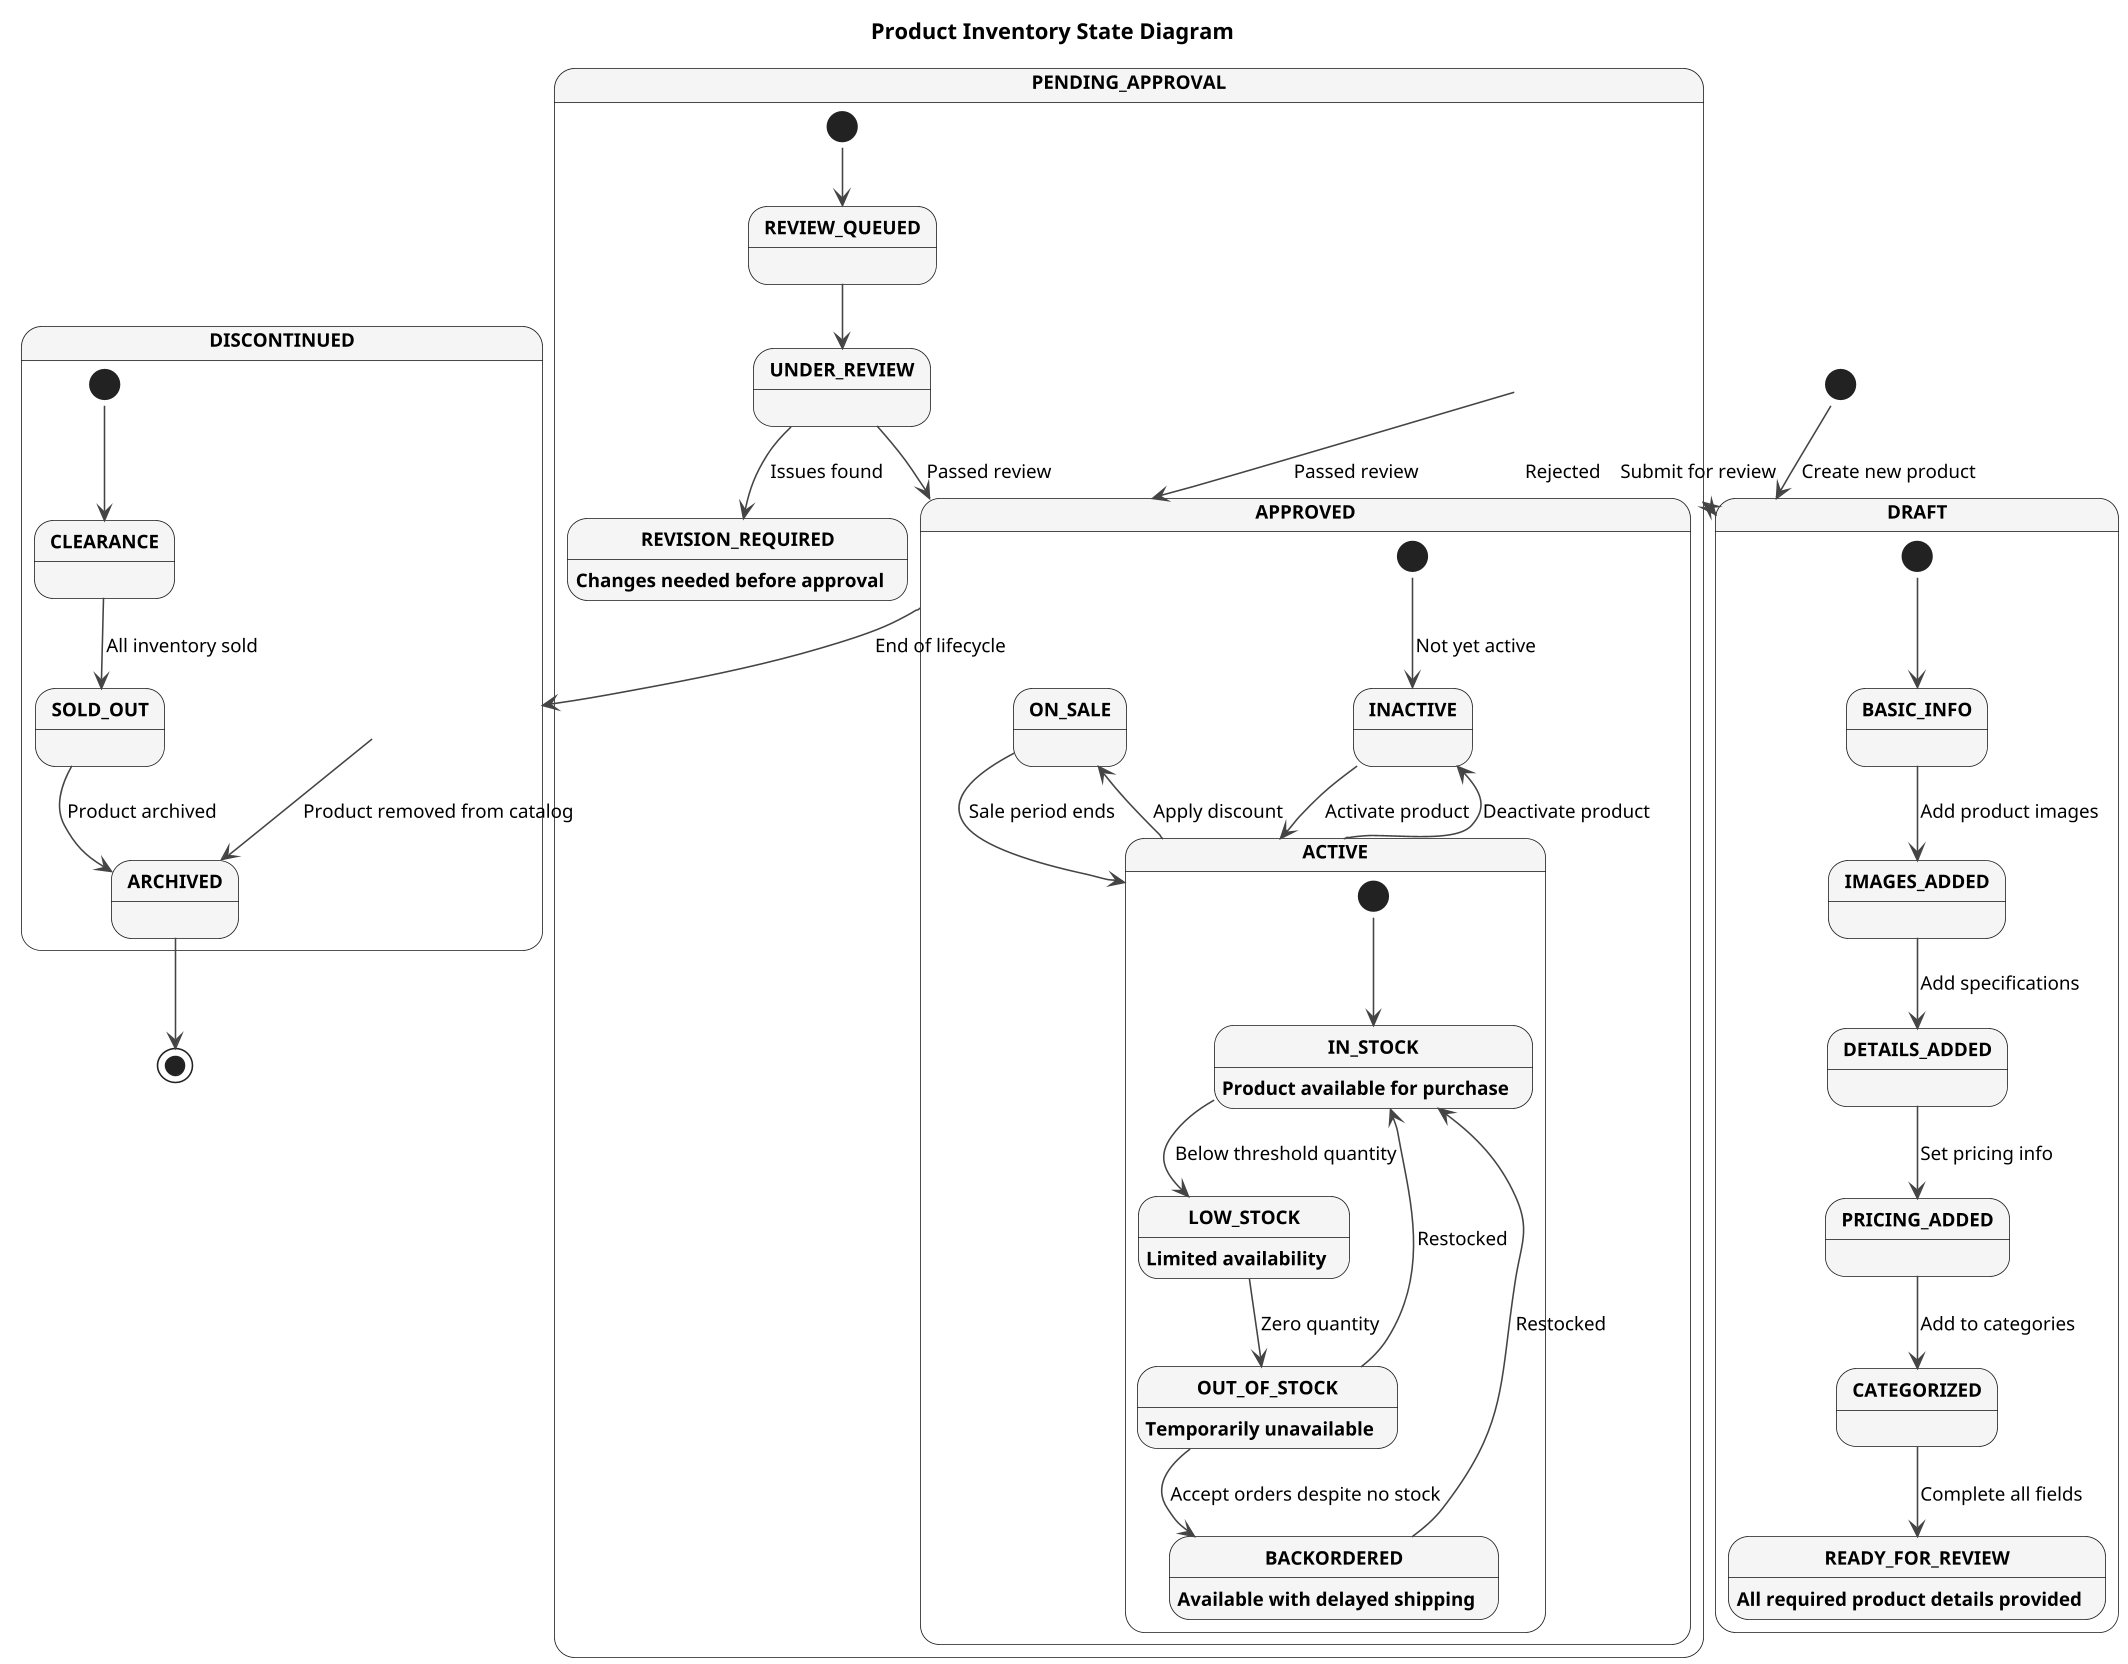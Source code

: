@startuml product-inventory-state
' Fix for clipping issues with comprehensive diagrams
!pragma layout smetana
' Using lower DPI will help prevent clipping
skinparam dpi 150
' Set page dimensions explicitly
skinparam pageMargin 10
skinparam pageExternalColor white
' Use a scale factor that prevents clipping but keeps detail
scale max 2000 width

' Basic styling
skinparam StateFontSize 14
skinparam StateFontStyle bold
skinparam StateBackgroundColor WhiteSmoke
skinparam StateAttributeFontSize 12
skinparam ArrowFontSize 12
skinparam ArrowColor #444444
skinparam shadowing false

title Product Inventory State Diagram

[*] --> DRAFT : Create new product

state DRAFT {
    [*] --> BASIC_INFO
    BASIC_INFO --> IMAGES_ADDED : Add product images
    IMAGES_ADDED --> DETAILS_ADDED : Add specifications
    DETAILS_ADDED --> PRICING_ADDED : Set pricing info
    PRICING_ADDED --> CATEGORIZED : Add to categories
    CATEGORIZED --> READY_FOR_REVIEW : Complete all fields
    READY_FOR_REVIEW : All required product details provided
}

DRAFT --> PENDING_APPROVAL : Submit for review

state PENDING_APPROVAL {
    [*] --> REVIEW_QUEUED
    REVIEW_QUEUED --> UNDER_REVIEW
    UNDER_REVIEW --> REVISION_REQUIRED : Issues found
    UNDER_REVIEW --> APPROVED : Passed review
    REVISION_REQUIRED : Changes needed before approval
}

PENDING_APPROVAL --> DRAFT : Rejected
PENDING_APPROVAL --> APPROVED : Passed review

state APPROVED {
    [*] --> INACTIVE : Not yet active
    INACTIVE --> ACTIVE : Activate product
    
    state ACTIVE {
        [*] --> IN_STOCK
        IN_STOCK --> LOW_STOCK : Below threshold quantity
        LOW_STOCK --> OUT_OF_STOCK : Zero quantity
        OUT_OF_STOCK --> IN_STOCK : Restocked
        OUT_OF_STOCK --> BACKORDERED : Accept orders despite no stock
        BACKORDERED --> IN_STOCK : Restocked
        IN_STOCK : Product available for purchase
        LOW_STOCK : Limited availability
        OUT_OF_STOCK : Temporarily unavailable
        BACKORDERED : Available with delayed shipping
    }
    
    ACTIVE --> INACTIVE : Deactivate product
    ACTIVE --> ON_SALE : Apply discount
    ON_SALE --> ACTIVE : Sale period ends
}

APPROVED --> DISCONTINUED : End of lifecycle

state DISCONTINUED {
    [*] --> CLEARANCE
    CLEARANCE --> SOLD_OUT : All inventory sold
    SOLD_OUT --> ARCHIVED : Product archived
}

DISCONTINUED --> ARCHIVED : Product removed from catalog
ARCHIVED --> [*]

@enduml
